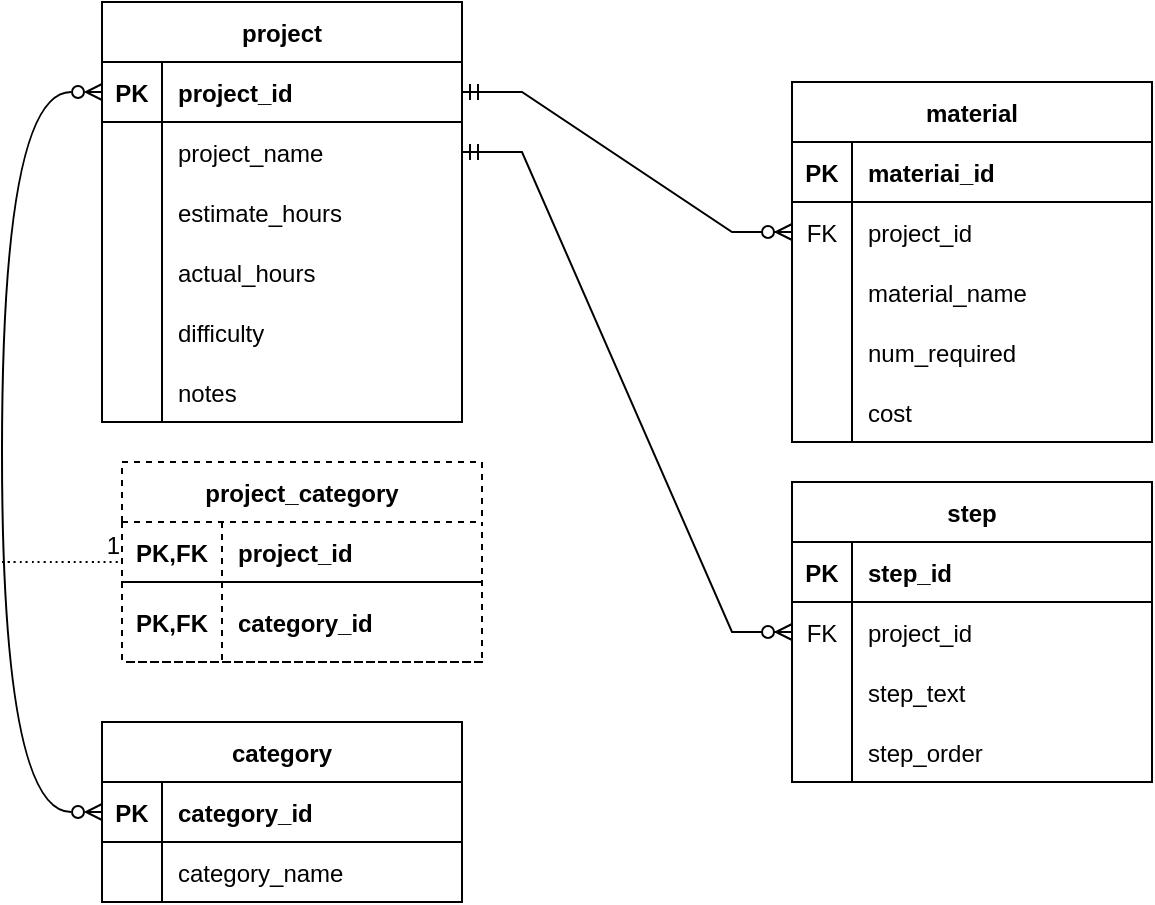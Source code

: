 <mxfile version="20.8.16" type="device"><diagram name="Page-1" id="qI1tN3vzmWDiwSAJDHpP"><mxGraphModel dx="555" dy="973" grid="1" gridSize="10" guides="1" tooltips="1" connect="1" arrows="1" fold="1" page="1" pageScale="1" pageWidth="850" pageHeight="1100" math="0" shadow="0"><root><mxCell id="0"/><mxCell id="1" parent="0"/><mxCell id="OZN3vp8erNjPCuR856nf-1" value="project" style="shape=table;startSize=30;container=1;collapsible=1;childLayout=tableLayout;fixedRows=1;rowLines=0;fontStyle=1;align=center;resizeLast=1;" vertex="1" parent="1"><mxGeometry x="80" y="40" width="180" height="210" as="geometry"/></mxCell><mxCell id="OZN3vp8erNjPCuR856nf-2" value="" style="shape=tableRow;horizontal=0;startSize=0;swimlaneHead=0;swimlaneBody=0;fillColor=none;collapsible=0;dropTarget=0;points=[[0,0.5],[1,0.5]];portConstraint=eastwest;top=0;left=0;right=0;bottom=1;" vertex="1" parent="OZN3vp8erNjPCuR856nf-1"><mxGeometry y="30" width="180" height="30" as="geometry"/></mxCell><mxCell id="OZN3vp8erNjPCuR856nf-3" value="PK" style="shape=partialRectangle;connectable=0;fillColor=none;top=0;left=0;bottom=0;right=0;fontStyle=1;overflow=hidden;" vertex="1" parent="OZN3vp8erNjPCuR856nf-2"><mxGeometry width="30" height="30" as="geometry"><mxRectangle width="30" height="30" as="alternateBounds"/></mxGeometry></mxCell><mxCell id="OZN3vp8erNjPCuR856nf-4" value="project_id" style="shape=partialRectangle;connectable=0;fillColor=none;top=0;left=0;bottom=0;right=0;align=left;spacingLeft=6;fontStyle=1;overflow=hidden;" vertex="1" parent="OZN3vp8erNjPCuR856nf-2"><mxGeometry x="30" width="150" height="30" as="geometry"><mxRectangle width="150" height="30" as="alternateBounds"/></mxGeometry></mxCell><mxCell id="OZN3vp8erNjPCuR856nf-5" value="" style="shape=tableRow;horizontal=0;startSize=0;swimlaneHead=0;swimlaneBody=0;fillColor=none;collapsible=0;dropTarget=0;points=[[0,0.5],[1,0.5]];portConstraint=eastwest;top=0;left=0;right=0;bottom=0;" vertex="1" parent="OZN3vp8erNjPCuR856nf-1"><mxGeometry y="60" width="180" height="30" as="geometry"/></mxCell><mxCell id="OZN3vp8erNjPCuR856nf-6" value="" style="shape=partialRectangle;connectable=0;fillColor=none;top=0;left=0;bottom=0;right=0;editable=1;overflow=hidden;" vertex="1" parent="OZN3vp8erNjPCuR856nf-5"><mxGeometry width="30" height="30" as="geometry"><mxRectangle width="30" height="30" as="alternateBounds"/></mxGeometry></mxCell><mxCell id="OZN3vp8erNjPCuR856nf-7" value="project_name" style="shape=partialRectangle;connectable=0;fillColor=none;top=0;left=0;bottom=0;right=0;align=left;spacingLeft=6;overflow=hidden;" vertex="1" parent="OZN3vp8erNjPCuR856nf-5"><mxGeometry x="30" width="150" height="30" as="geometry"><mxRectangle width="150" height="30" as="alternateBounds"/></mxGeometry></mxCell><mxCell id="OZN3vp8erNjPCuR856nf-8" value="" style="shape=tableRow;horizontal=0;startSize=0;swimlaneHead=0;swimlaneBody=0;fillColor=none;collapsible=0;dropTarget=0;points=[[0,0.5],[1,0.5]];portConstraint=eastwest;top=0;left=0;right=0;bottom=0;" vertex="1" parent="OZN3vp8erNjPCuR856nf-1"><mxGeometry y="90" width="180" height="30" as="geometry"/></mxCell><mxCell id="OZN3vp8erNjPCuR856nf-9" value="" style="shape=partialRectangle;connectable=0;fillColor=none;top=0;left=0;bottom=0;right=0;editable=1;overflow=hidden;" vertex="1" parent="OZN3vp8erNjPCuR856nf-8"><mxGeometry width="30" height="30" as="geometry"><mxRectangle width="30" height="30" as="alternateBounds"/></mxGeometry></mxCell><mxCell id="OZN3vp8erNjPCuR856nf-10" value="estimate_hours" style="shape=partialRectangle;connectable=0;fillColor=none;top=0;left=0;bottom=0;right=0;align=left;spacingLeft=6;overflow=hidden;" vertex="1" parent="OZN3vp8erNjPCuR856nf-8"><mxGeometry x="30" width="150" height="30" as="geometry"><mxRectangle width="150" height="30" as="alternateBounds"/></mxGeometry></mxCell><mxCell id="OZN3vp8erNjPCuR856nf-11" value="" style="shape=tableRow;horizontal=0;startSize=0;swimlaneHead=0;swimlaneBody=0;fillColor=none;collapsible=0;dropTarget=0;points=[[0,0.5],[1,0.5]];portConstraint=eastwest;top=0;left=0;right=0;bottom=0;" vertex="1" parent="OZN3vp8erNjPCuR856nf-1"><mxGeometry y="120" width="180" height="30" as="geometry"/></mxCell><mxCell id="OZN3vp8erNjPCuR856nf-12" value="" style="shape=partialRectangle;connectable=0;fillColor=none;top=0;left=0;bottom=0;right=0;editable=1;overflow=hidden;" vertex="1" parent="OZN3vp8erNjPCuR856nf-11"><mxGeometry width="30" height="30" as="geometry"><mxRectangle width="30" height="30" as="alternateBounds"/></mxGeometry></mxCell><mxCell id="OZN3vp8erNjPCuR856nf-13" value="actual_hours" style="shape=partialRectangle;connectable=0;fillColor=none;top=0;left=0;bottom=0;right=0;align=left;spacingLeft=6;overflow=hidden;" vertex="1" parent="OZN3vp8erNjPCuR856nf-11"><mxGeometry x="30" width="150" height="30" as="geometry"><mxRectangle width="150" height="30" as="alternateBounds"/></mxGeometry></mxCell><mxCell id="OZN3vp8erNjPCuR856nf-69" style="shape=tableRow;horizontal=0;startSize=0;swimlaneHead=0;swimlaneBody=0;fillColor=none;collapsible=0;dropTarget=0;points=[[0,0.5],[1,0.5]];portConstraint=eastwest;top=0;left=0;right=0;bottom=0;" vertex="1" parent="OZN3vp8erNjPCuR856nf-1"><mxGeometry y="150" width="180" height="30" as="geometry"/></mxCell><mxCell id="OZN3vp8erNjPCuR856nf-70" style="shape=partialRectangle;connectable=0;fillColor=none;top=0;left=0;bottom=0;right=0;editable=1;overflow=hidden;" vertex="1" parent="OZN3vp8erNjPCuR856nf-69"><mxGeometry width="30" height="30" as="geometry"><mxRectangle width="30" height="30" as="alternateBounds"/></mxGeometry></mxCell><mxCell id="OZN3vp8erNjPCuR856nf-71" value="difficulty" style="shape=partialRectangle;connectable=0;fillColor=none;top=0;left=0;bottom=0;right=0;align=left;spacingLeft=6;overflow=hidden;" vertex="1" parent="OZN3vp8erNjPCuR856nf-69"><mxGeometry x="30" width="150" height="30" as="geometry"><mxRectangle width="150" height="30" as="alternateBounds"/></mxGeometry></mxCell><mxCell id="OZN3vp8erNjPCuR856nf-66" style="shape=tableRow;horizontal=0;startSize=0;swimlaneHead=0;swimlaneBody=0;fillColor=none;collapsible=0;dropTarget=0;points=[[0,0.5],[1,0.5]];portConstraint=eastwest;top=0;left=0;right=0;bottom=0;" vertex="1" parent="OZN3vp8erNjPCuR856nf-1"><mxGeometry y="180" width="180" height="30" as="geometry"/></mxCell><mxCell id="OZN3vp8erNjPCuR856nf-67" style="shape=partialRectangle;connectable=0;fillColor=none;top=0;left=0;bottom=0;right=0;editable=1;overflow=hidden;" vertex="1" parent="OZN3vp8erNjPCuR856nf-66"><mxGeometry width="30" height="30" as="geometry"><mxRectangle width="30" height="30" as="alternateBounds"/></mxGeometry></mxCell><mxCell id="OZN3vp8erNjPCuR856nf-68" value="notes" style="shape=partialRectangle;connectable=0;fillColor=none;top=0;left=0;bottom=0;right=0;align=left;spacingLeft=6;overflow=hidden;" vertex="1" parent="OZN3vp8erNjPCuR856nf-66"><mxGeometry x="30" width="150" height="30" as="geometry"><mxRectangle width="150" height="30" as="alternateBounds"/></mxGeometry></mxCell><mxCell id="OZN3vp8erNjPCuR856nf-14" value="material" style="shape=table;startSize=30;container=1;collapsible=1;childLayout=tableLayout;fixedRows=1;rowLines=0;fontStyle=1;align=center;resizeLast=1;" vertex="1" parent="1"><mxGeometry x="425" y="80" width="180" height="180" as="geometry"/></mxCell><mxCell id="OZN3vp8erNjPCuR856nf-15" value="" style="shape=tableRow;horizontal=0;startSize=0;swimlaneHead=0;swimlaneBody=0;fillColor=none;collapsible=0;dropTarget=0;points=[[0,0.5],[1,0.5]];portConstraint=eastwest;top=0;left=0;right=0;bottom=1;" vertex="1" parent="OZN3vp8erNjPCuR856nf-14"><mxGeometry y="30" width="180" height="30" as="geometry"/></mxCell><mxCell id="OZN3vp8erNjPCuR856nf-16" value="PK" style="shape=partialRectangle;connectable=0;fillColor=none;top=0;left=0;bottom=0;right=0;fontStyle=1;overflow=hidden;" vertex="1" parent="OZN3vp8erNjPCuR856nf-15"><mxGeometry width="30" height="30" as="geometry"><mxRectangle width="30" height="30" as="alternateBounds"/></mxGeometry></mxCell><mxCell id="OZN3vp8erNjPCuR856nf-17" value="materiai_id" style="shape=partialRectangle;connectable=0;fillColor=none;top=0;left=0;bottom=0;right=0;align=left;spacingLeft=6;fontStyle=1;overflow=hidden;" vertex="1" parent="OZN3vp8erNjPCuR856nf-15"><mxGeometry x="30" width="150" height="30" as="geometry"><mxRectangle width="150" height="30" as="alternateBounds"/></mxGeometry></mxCell><mxCell id="OZN3vp8erNjPCuR856nf-18" value="" style="shape=tableRow;horizontal=0;startSize=0;swimlaneHead=0;swimlaneBody=0;fillColor=none;collapsible=0;dropTarget=0;points=[[0,0.5],[1,0.5]];portConstraint=eastwest;top=0;left=0;right=0;bottom=0;" vertex="1" parent="OZN3vp8erNjPCuR856nf-14"><mxGeometry y="60" width="180" height="30" as="geometry"/></mxCell><mxCell id="OZN3vp8erNjPCuR856nf-19" value="FK" style="shape=partialRectangle;connectable=0;fillColor=none;top=0;left=0;bottom=0;right=0;editable=1;overflow=hidden;" vertex="1" parent="OZN3vp8erNjPCuR856nf-18"><mxGeometry width="30" height="30" as="geometry"><mxRectangle width="30" height="30" as="alternateBounds"/></mxGeometry></mxCell><mxCell id="OZN3vp8erNjPCuR856nf-20" value="project_id" style="shape=partialRectangle;connectable=0;fillColor=none;top=0;left=0;bottom=0;right=0;align=left;spacingLeft=6;overflow=hidden;" vertex="1" parent="OZN3vp8erNjPCuR856nf-18"><mxGeometry x="30" width="150" height="30" as="geometry"><mxRectangle width="150" height="30" as="alternateBounds"/></mxGeometry></mxCell><mxCell id="OZN3vp8erNjPCuR856nf-21" value="" style="shape=tableRow;horizontal=0;startSize=0;swimlaneHead=0;swimlaneBody=0;fillColor=none;collapsible=0;dropTarget=0;points=[[0,0.5],[1,0.5]];portConstraint=eastwest;top=0;left=0;right=0;bottom=0;" vertex="1" parent="OZN3vp8erNjPCuR856nf-14"><mxGeometry y="90" width="180" height="30" as="geometry"/></mxCell><mxCell id="OZN3vp8erNjPCuR856nf-22" value="" style="shape=partialRectangle;connectable=0;fillColor=none;top=0;left=0;bottom=0;right=0;editable=1;overflow=hidden;" vertex="1" parent="OZN3vp8erNjPCuR856nf-21"><mxGeometry width="30" height="30" as="geometry"><mxRectangle width="30" height="30" as="alternateBounds"/></mxGeometry></mxCell><mxCell id="OZN3vp8erNjPCuR856nf-23" value="material_name" style="shape=partialRectangle;connectable=0;fillColor=none;top=0;left=0;bottom=0;right=0;align=left;spacingLeft=6;overflow=hidden;" vertex="1" parent="OZN3vp8erNjPCuR856nf-21"><mxGeometry x="30" width="150" height="30" as="geometry"><mxRectangle width="150" height="30" as="alternateBounds"/></mxGeometry></mxCell><mxCell id="OZN3vp8erNjPCuR856nf-24" value="" style="shape=tableRow;horizontal=0;startSize=0;swimlaneHead=0;swimlaneBody=0;fillColor=none;collapsible=0;dropTarget=0;points=[[0,0.5],[1,0.5]];portConstraint=eastwest;top=0;left=0;right=0;bottom=0;" vertex="1" parent="OZN3vp8erNjPCuR856nf-14"><mxGeometry y="120" width="180" height="30" as="geometry"/></mxCell><mxCell id="OZN3vp8erNjPCuR856nf-25" value="" style="shape=partialRectangle;connectable=0;fillColor=none;top=0;left=0;bottom=0;right=0;editable=1;overflow=hidden;" vertex="1" parent="OZN3vp8erNjPCuR856nf-24"><mxGeometry width="30" height="30" as="geometry"><mxRectangle width="30" height="30" as="alternateBounds"/></mxGeometry></mxCell><mxCell id="OZN3vp8erNjPCuR856nf-26" value="num_required" style="shape=partialRectangle;connectable=0;fillColor=none;top=0;left=0;bottom=0;right=0;align=left;spacingLeft=6;overflow=hidden;" vertex="1" parent="OZN3vp8erNjPCuR856nf-24"><mxGeometry x="30" width="150" height="30" as="geometry"><mxRectangle width="150" height="30" as="alternateBounds"/></mxGeometry></mxCell><mxCell id="OZN3vp8erNjPCuR856nf-72" style="shape=tableRow;horizontal=0;startSize=0;swimlaneHead=0;swimlaneBody=0;fillColor=none;collapsible=0;dropTarget=0;points=[[0,0.5],[1,0.5]];portConstraint=eastwest;top=0;left=0;right=0;bottom=0;" vertex="1" parent="OZN3vp8erNjPCuR856nf-14"><mxGeometry y="150" width="180" height="30" as="geometry"/></mxCell><mxCell id="OZN3vp8erNjPCuR856nf-73" style="shape=partialRectangle;connectable=0;fillColor=none;top=0;left=0;bottom=0;right=0;editable=1;overflow=hidden;" vertex="1" parent="OZN3vp8erNjPCuR856nf-72"><mxGeometry width="30" height="30" as="geometry"><mxRectangle width="30" height="30" as="alternateBounds"/></mxGeometry></mxCell><mxCell id="OZN3vp8erNjPCuR856nf-74" value="cost" style="shape=partialRectangle;connectable=0;fillColor=none;top=0;left=0;bottom=0;right=0;align=left;spacingLeft=6;overflow=hidden;" vertex="1" parent="OZN3vp8erNjPCuR856nf-72"><mxGeometry x="30" width="150" height="30" as="geometry"><mxRectangle width="150" height="30" as="alternateBounds"/></mxGeometry></mxCell><mxCell id="OZN3vp8erNjPCuR856nf-27" value="step" style="shape=table;startSize=30;container=1;collapsible=1;childLayout=tableLayout;fixedRows=1;rowLines=0;fontStyle=1;align=center;resizeLast=1;" vertex="1" parent="1"><mxGeometry x="425" y="280" width="180" height="150" as="geometry"/></mxCell><mxCell id="OZN3vp8erNjPCuR856nf-28" value="" style="shape=tableRow;horizontal=0;startSize=0;swimlaneHead=0;swimlaneBody=0;fillColor=none;collapsible=0;dropTarget=0;points=[[0,0.5],[1,0.5]];portConstraint=eastwest;top=0;left=0;right=0;bottom=1;" vertex="1" parent="OZN3vp8erNjPCuR856nf-27"><mxGeometry y="30" width="180" height="30" as="geometry"/></mxCell><mxCell id="OZN3vp8erNjPCuR856nf-29" value="PK" style="shape=partialRectangle;connectable=0;fillColor=none;top=0;left=0;bottom=0;right=0;fontStyle=1;overflow=hidden;" vertex="1" parent="OZN3vp8erNjPCuR856nf-28"><mxGeometry width="30" height="30" as="geometry"><mxRectangle width="30" height="30" as="alternateBounds"/></mxGeometry></mxCell><mxCell id="OZN3vp8erNjPCuR856nf-30" value="step_id" style="shape=partialRectangle;connectable=0;fillColor=none;top=0;left=0;bottom=0;right=0;align=left;spacingLeft=6;fontStyle=1;overflow=hidden;" vertex="1" parent="OZN3vp8erNjPCuR856nf-28"><mxGeometry x="30" width="150" height="30" as="geometry"><mxRectangle width="150" height="30" as="alternateBounds"/></mxGeometry></mxCell><mxCell id="OZN3vp8erNjPCuR856nf-31" value="" style="shape=tableRow;horizontal=0;startSize=0;swimlaneHead=0;swimlaneBody=0;fillColor=none;collapsible=0;dropTarget=0;points=[[0,0.5],[1,0.5]];portConstraint=eastwest;top=0;left=0;right=0;bottom=0;" vertex="1" parent="OZN3vp8erNjPCuR856nf-27"><mxGeometry y="60" width="180" height="30" as="geometry"/></mxCell><mxCell id="OZN3vp8erNjPCuR856nf-32" value="FK" style="shape=partialRectangle;connectable=0;fillColor=none;top=0;left=0;bottom=0;right=0;editable=1;overflow=hidden;" vertex="1" parent="OZN3vp8erNjPCuR856nf-31"><mxGeometry width="30" height="30" as="geometry"><mxRectangle width="30" height="30" as="alternateBounds"/></mxGeometry></mxCell><mxCell id="OZN3vp8erNjPCuR856nf-33" value="project_id" style="shape=partialRectangle;connectable=0;fillColor=none;top=0;left=0;bottom=0;right=0;align=left;spacingLeft=6;overflow=hidden;" vertex="1" parent="OZN3vp8erNjPCuR856nf-31"><mxGeometry x="30" width="150" height="30" as="geometry"><mxRectangle width="150" height="30" as="alternateBounds"/></mxGeometry></mxCell><mxCell id="OZN3vp8erNjPCuR856nf-34" value="" style="shape=tableRow;horizontal=0;startSize=0;swimlaneHead=0;swimlaneBody=0;fillColor=none;collapsible=0;dropTarget=0;points=[[0,0.5],[1,0.5]];portConstraint=eastwest;top=0;left=0;right=0;bottom=0;" vertex="1" parent="OZN3vp8erNjPCuR856nf-27"><mxGeometry y="90" width="180" height="30" as="geometry"/></mxCell><mxCell id="OZN3vp8erNjPCuR856nf-35" value="" style="shape=partialRectangle;connectable=0;fillColor=none;top=0;left=0;bottom=0;right=0;editable=1;overflow=hidden;" vertex="1" parent="OZN3vp8erNjPCuR856nf-34"><mxGeometry width="30" height="30" as="geometry"><mxRectangle width="30" height="30" as="alternateBounds"/></mxGeometry></mxCell><mxCell id="OZN3vp8erNjPCuR856nf-36" value="step_text" style="shape=partialRectangle;connectable=0;fillColor=none;top=0;left=0;bottom=0;right=0;align=left;spacingLeft=6;overflow=hidden;" vertex="1" parent="OZN3vp8erNjPCuR856nf-34"><mxGeometry x="30" width="150" height="30" as="geometry"><mxRectangle width="150" height="30" as="alternateBounds"/></mxGeometry></mxCell><mxCell id="OZN3vp8erNjPCuR856nf-37" value="" style="shape=tableRow;horizontal=0;startSize=0;swimlaneHead=0;swimlaneBody=0;fillColor=none;collapsible=0;dropTarget=0;points=[[0,0.5],[1,0.5]];portConstraint=eastwest;top=0;left=0;right=0;bottom=0;" vertex="1" parent="OZN3vp8erNjPCuR856nf-27"><mxGeometry y="120" width="180" height="30" as="geometry"/></mxCell><mxCell id="OZN3vp8erNjPCuR856nf-38" value="" style="shape=partialRectangle;connectable=0;fillColor=none;top=0;left=0;bottom=0;right=0;editable=1;overflow=hidden;" vertex="1" parent="OZN3vp8erNjPCuR856nf-37"><mxGeometry width="30" height="30" as="geometry"><mxRectangle width="30" height="30" as="alternateBounds"/></mxGeometry></mxCell><mxCell id="OZN3vp8erNjPCuR856nf-39" value="step_order" style="shape=partialRectangle;connectable=0;fillColor=none;top=0;left=0;bottom=0;right=0;align=left;spacingLeft=6;overflow=hidden;" vertex="1" parent="OZN3vp8erNjPCuR856nf-37"><mxGeometry x="30" width="150" height="30" as="geometry"><mxRectangle width="150" height="30" as="alternateBounds"/></mxGeometry></mxCell><mxCell id="OZN3vp8erNjPCuR856nf-40" value="category" style="shape=table;startSize=30;container=1;collapsible=1;childLayout=tableLayout;fixedRows=1;rowLines=0;fontStyle=1;align=center;resizeLast=1;" vertex="1" parent="1"><mxGeometry x="80" y="400" width="180" height="90" as="geometry"/></mxCell><mxCell id="OZN3vp8erNjPCuR856nf-41" value="" style="shape=tableRow;horizontal=0;startSize=0;swimlaneHead=0;swimlaneBody=0;fillColor=none;collapsible=0;dropTarget=0;points=[[0,0.5],[1,0.5]];portConstraint=eastwest;top=0;left=0;right=0;bottom=1;" vertex="1" parent="OZN3vp8erNjPCuR856nf-40"><mxGeometry y="30" width="180" height="30" as="geometry"/></mxCell><mxCell id="OZN3vp8erNjPCuR856nf-42" value="PK" style="shape=partialRectangle;connectable=0;fillColor=none;top=0;left=0;bottom=0;right=0;fontStyle=1;overflow=hidden;" vertex="1" parent="OZN3vp8erNjPCuR856nf-41"><mxGeometry width="30" height="30" as="geometry"><mxRectangle width="30" height="30" as="alternateBounds"/></mxGeometry></mxCell><mxCell id="OZN3vp8erNjPCuR856nf-43" value="category_id" style="shape=partialRectangle;connectable=0;fillColor=none;top=0;left=0;bottom=0;right=0;align=left;spacingLeft=6;fontStyle=1;overflow=hidden;" vertex="1" parent="OZN3vp8erNjPCuR856nf-41"><mxGeometry x="30" width="150" height="30" as="geometry"><mxRectangle width="150" height="30" as="alternateBounds"/></mxGeometry></mxCell><mxCell id="OZN3vp8erNjPCuR856nf-44" value="" style="shape=tableRow;horizontal=0;startSize=0;swimlaneHead=0;swimlaneBody=0;fillColor=none;collapsible=0;dropTarget=0;points=[[0,0.5],[1,0.5]];portConstraint=eastwest;top=0;left=0;right=0;bottom=0;" vertex="1" parent="OZN3vp8erNjPCuR856nf-40"><mxGeometry y="60" width="180" height="30" as="geometry"/></mxCell><mxCell id="OZN3vp8erNjPCuR856nf-45" value="" style="shape=partialRectangle;connectable=0;fillColor=none;top=0;left=0;bottom=0;right=0;editable=1;overflow=hidden;" vertex="1" parent="OZN3vp8erNjPCuR856nf-44"><mxGeometry width="30" height="30" as="geometry"><mxRectangle width="30" height="30" as="alternateBounds"/></mxGeometry></mxCell><mxCell id="OZN3vp8erNjPCuR856nf-46" value="category_name" style="shape=partialRectangle;connectable=0;fillColor=none;top=0;left=0;bottom=0;right=0;align=left;spacingLeft=6;overflow=hidden;" vertex="1" parent="OZN3vp8erNjPCuR856nf-44"><mxGeometry x="30" width="150" height="30" as="geometry"><mxRectangle width="150" height="30" as="alternateBounds"/></mxGeometry></mxCell><mxCell id="OZN3vp8erNjPCuR856nf-53" value="project_category" style="shape=table;startSize=30;container=1;collapsible=1;childLayout=tableLayout;fixedRows=1;rowLines=0;fontStyle=1;align=center;resizeLast=1;dashed=1;" vertex="1" parent="1"><mxGeometry x="90" y="270" width="180" height="100" as="geometry"/></mxCell><mxCell id="OZN3vp8erNjPCuR856nf-54" value="" style="shape=tableRow;horizontal=0;startSize=0;swimlaneHead=0;swimlaneBody=0;fillColor=none;collapsible=0;dropTarget=0;points=[[0,0.5],[1,0.5]];portConstraint=eastwest;top=0;left=0;right=0;bottom=1;" vertex="1" parent="OZN3vp8erNjPCuR856nf-53"><mxGeometry y="30" width="180" height="30" as="geometry"/></mxCell><mxCell id="OZN3vp8erNjPCuR856nf-55" value="PK,FK" style="shape=partialRectangle;connectable=0;fillColor=none;top=0;left=0;bottom=0;right=0;fontStyle=1;overflow=hidden;" vertex="1" parent="OZN3vp8erNjPCuR856nf-54"><mxGeometry width="50" height="30" as="geometry"><mxRectangle width="50" height="30" as="alternateBounds"/></mxGeometry></mxCell><mxCell id="OZN3vp8erNjPCuR856nf-56" value="project_id" style="shape=partialRectangle;connectable=0;fillColor=none;top=0;left=0;bottom=0;right=0;align=left;spacingLeft=6;fontStyle=1;overflow=hidden;" vertex="1" parent="OZN3vp8erNjPCuR856nf-54"><mxGeometry x="50" width="130" height="30" as="geometry"><mxRectangle width="130" height="30" as="alternateBounds"/></mxGeometry></mxCell><mxCell id="OZN3vp8erNjPCuR856nf-75" style="shape=tableRow;horizontal=0;startSize=0;swimlaneHead=0;swimlaneBody=0;fillColor=none;collapsible=0;dropTarget=0;points=[[0,0.5],[1,0.5]];portConstraint=eastwest;top=0;left=0;right=0;bottom=1;dashed=1;" vertex="1" parent="OZN3vp8erNjPCuR856nf-53"><mxGeometry y="60" width="180" height="40" as="geometry"/></mxCell><mxCell id="OZN3vp8erNjPCuR856nf-76" value="PK,FK" style="shape=partialRectangle;connectable=0;fillColor=none;top=0;left=0;bottom=0;right=0;fontStyle=1;overflow=hidden;" vertex="1" parent="OZN3vp8erNjPCuR856nf-75"><mxGeometry width="50" height="40" as="geometry"><mxRectangle width="50" height="40" as="alternateBounds"/></mxGeometry></mxCell><mxCell id="OZN3vp8erNjPCuR856nf-77" value="category_id" style="shape=partialRectangle;connectable=0;fillColor=none;top=0;left=0;bottom=0;right=0;align=left;spacingLeft=6;fontStyle=1;overflow=hidden;dashed=1;" vertex="1" parent="OZN3vp8erNjPCuR856nf-75"><mxGeometry x="50" width="130" height="40" as="geometry"><mxRectangle width="130" height="40" as="alternateBounds"/></mxGeometry></mxCell><mxCell id="OZN3vp8erNjPCuR856nf-78" value="" style="edgeStyle=entityRelationEdgeStyle;fontSize=12;html=1;endArrow=ERzeroToMany;endFill=1;rounded=0;entryX=0;entryY=0.5;entryDx=0;entryDy=0;exitX=1;exitY=0.5;exitDx=0;exitDy=0;startArrow=ERmandOne;startFill=0;" edge="1" parent="1" source="OZN3vp8erNjPCuR856nf-2" target="OZN3vp8erNjPCuR856nf-18"><mxGeometry width="100" height="100" relative="1" as="geometry"><mxPoint x="300" y="490" as="sourcePoint"/><mxPoint x="400" y="390" as="targetPoint"/></mxGeometry></mxCell><mxCell id="OZN3vp8erNjPCuR856nf-79" value="" style="edgeStyle=entityRelationEdgeStyle;fontSize=12;html=1;endArrow=ERzeroToMany;endFill=1;rounded=0;entryX=0;entryY=0.5;entryDx=0;entryDy=0;exitX=1;exitY=0.5;exitDx=0;exitDy=0;startArrow=ERmandOne;startFill=0;" edge="1" parent="1" source="OZN3vp8erNjPCuR856nf-5" target="OZN3vp8erNjPCuR856nf-31"><mxGeometry width="100" height="100" relative="1" as="geometry"><mxPoint x="270" y="95" as="sourcePoint"/><mxPoint x="435" y="165" as="targetPoint"/></mxGeometry></mxCell><mxCell id="OZN3vp8erNjPCuR856nf-80" value="" style="endArrow=ERzeroToMany;html=1;rounded=0;exitX=0;exitY=0.5;exitDx=0;exitDy=0;entryX=0;entryY=0.5;entryDx=0;entryDy=0;edgeStyle=orthogonalEdgeStyle;curved=1;startArrow=ERzeroToMany;startFill=0;endFill=0;" edge="1" parent="1" source="OZN3vp8erNjPCuR856nf-2" target="OZN3vp8erNjPCuR856nf-41"><mxGeometry relative="1" as="geometry"><mxPoint x="270" y="440" as="sourcePoint"/><mxPoint x="430" y="440" as="targetPoint"/><Array as="points"><mxPoint x="30" y="85"/><mxPoint x="30" y="445"/></Array></mxGeometry></mxCell><mxCell id="OZN3vp8erNjPCuR856nf-81" value="" style="endArrow=none;html=1;rounded=0;dashed=1;dashPattern=1 2;curved=1;entryX=0;entryY=0.667;entryDx=0;entryDy=0;entryPerimeter=0;" edge="1" parent="1" target="OZN3vp8erNjPCuR856nf-54"><mxGeometry relative="1" as="geometry"><mxPoint x="30" y="320" as="sourcePoint"/><mxPoint x="430" y="440" as="targetPoint"/></mxGeometry></mxCell><mxCell id="OZN3vp8erNjPCuR856nf-82" value="1" style="resizable=0;html=1;align=right;verticalAlign=bottom;" connectable="0" vertex="1" parent="OZN3vp8erNjPCuR856nf-81"><mxGeometry x="1" relative="1" as="geometry"/></mxCell></root></mxGraphModel></diagram></mxfile>